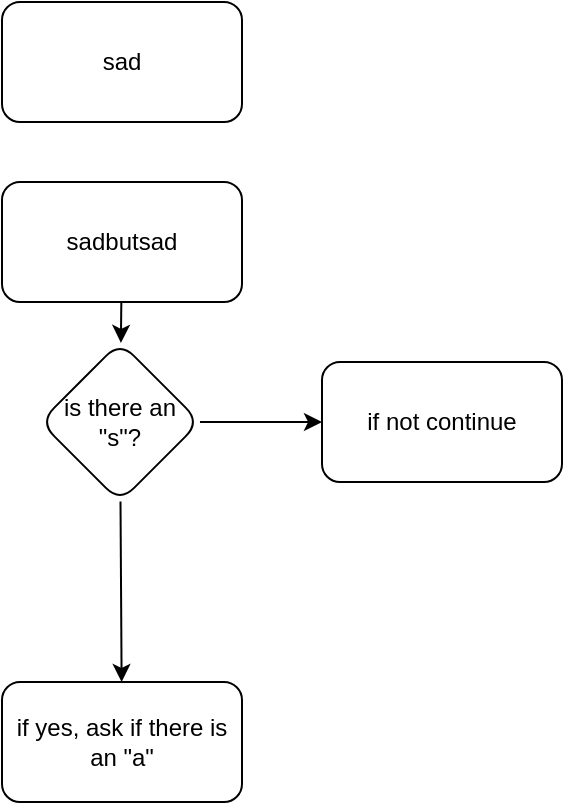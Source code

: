 <mxfile>
    <diagram id="kMAdDB3_MTLqwsR1xbXE" name="Page-1">
        <mxGraphModel dx="575" dy="749" grid="1" gridSize="10" guides="1" tooltips="1" connect="1" arrows="1" fold="1" page="1" pageScale="1" pageWidth="827" pageHeight="1169" math="0" shadow="0">
            <root>
                <mxCell id="0"/>
                <mxCell id="1" parent="0"/>
                <mxCell id="9" value="" style="edgeStyle=none;html=1;" parent="1" source="2" target="8" edge="1">
                    <mxGeometry relative="1" as="geometry"/>
                </mxCell>
                <mxCell id="2" value="sadbutsad" style="rounded=1;whiteSpace=wrap;html=1;" parent="1" vertex="1">
                    <mxGeometry x="270" y="130" width="120" height="60" as="geometry"/>
                </mxCell>
                <mxCell id="7" value="sad" style="rounded=1;whiteSpace=wrap;html=1;" parent="1" vertex="1">
                    <mxGeometry x="270" y="40" width="120" height="60" as="geometry"/>
                </mxCell>
                <mxCell id="11" value="" style="edgeStyle=none;html=1;" parent="1" source="8" target="10" edge="1">
                    <mxGeometry relative="1" as="geometry"/>
                </mxCell>
                <mxCell id="13" value="" style="edgeStyle=none;html=1;" parent="1" source="8" target="12" edge="1">
                    <mxGeometry relative="1" as="geometry"/>
                </mxCell>
                <mxCell id="8" value="is there an &quot;s&quot;?" style="rhombus;whiteSpace=wrap;html=1;rounded=1;" parent="1" vertex="1">
                    <mxGeometry x="289" y="210" width="80" height="80" as="geometry"/>
                </mxCell>
                <mxCell id="10" value="if not continue" style="whiteSpace=wrap;html=1;rounded=1;" parent="1" vertex="1">
                    <mxGeometry x="430" y="220" width="120" height="60" as="geometry"/>
                </mxCell>
                <mxCell id="12" value="if yes, ask if there is an &quot;a&quot;" style="whiteSpace=wrap;html=1;rounded=1;" parent="1" vertex="1">
                    <mxGeometry x="270" y="380" width="120" height="60" as="geometry"/>
                </mxCell>
            </root>
        </mxGraphModel>
    </diagram>
</mxfile>